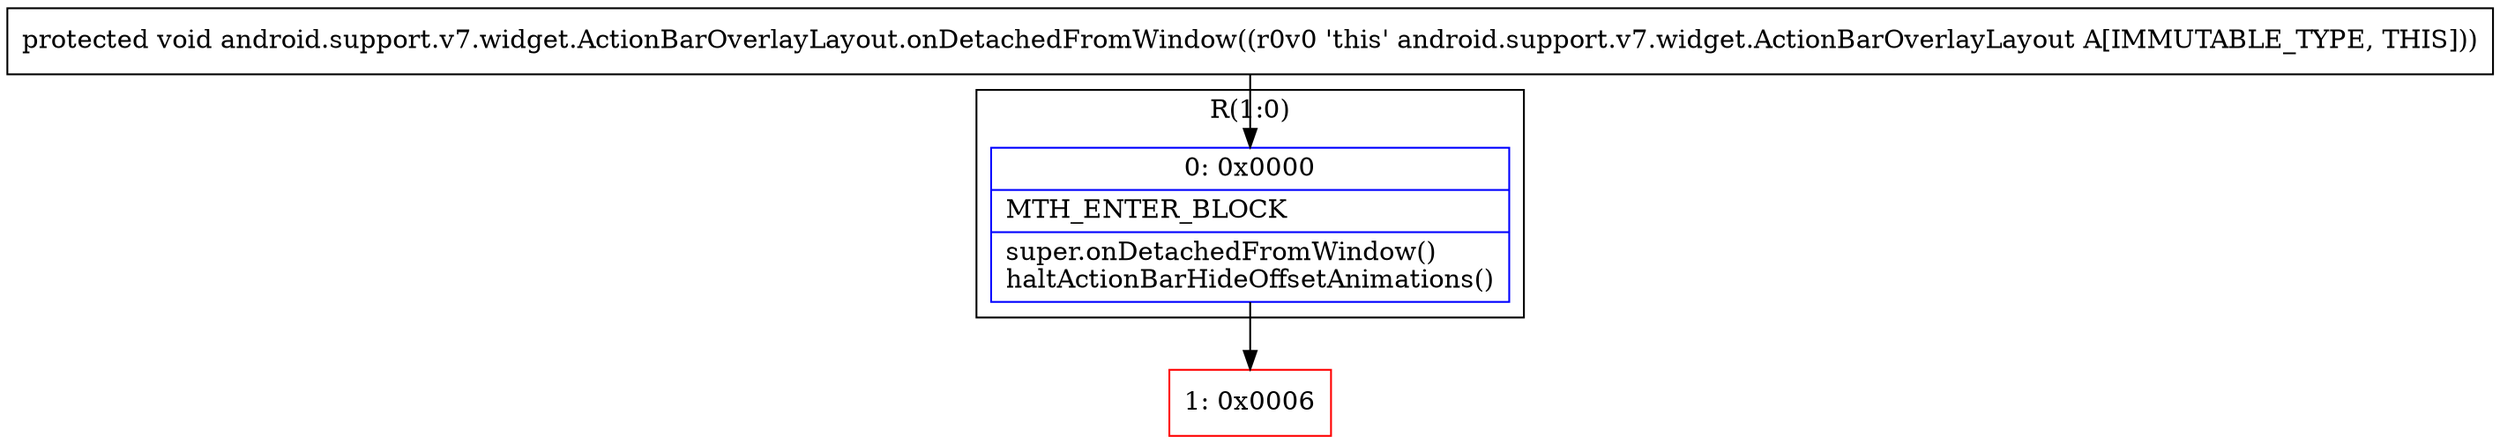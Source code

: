 digraph "CFG forandroid.support.v7.widget.ActionBarOverlayLayout.onDetachedFromWindow()V" {
subgraph cluster_Region_947842514 {
label = "R(1:0)";
node [shape=record,color=blue];
Node_0 [shape=record,label="{0\:\ 0x0000|MTH_ENTER_BLOCK\l|super.onDetachedFromWindow()\lhaltActionBarHideOffsetAnimations()\l}"];
}
Node_1 [shape=record,color=red,label="{1\:\ 0x0006}"];
MethodNode[shape=record,label="{protected void android.support.v7.widget.ActionBarOverlayLayout.onDetachedFromWindow((r0v0 'this' android.support.v7.widget.ActionBarOverlayLayout A[IMMUTABLE_TYPE, THIS])) }"];
MethodNode -> Node_0;
Node_0 -> Node_1;
}


